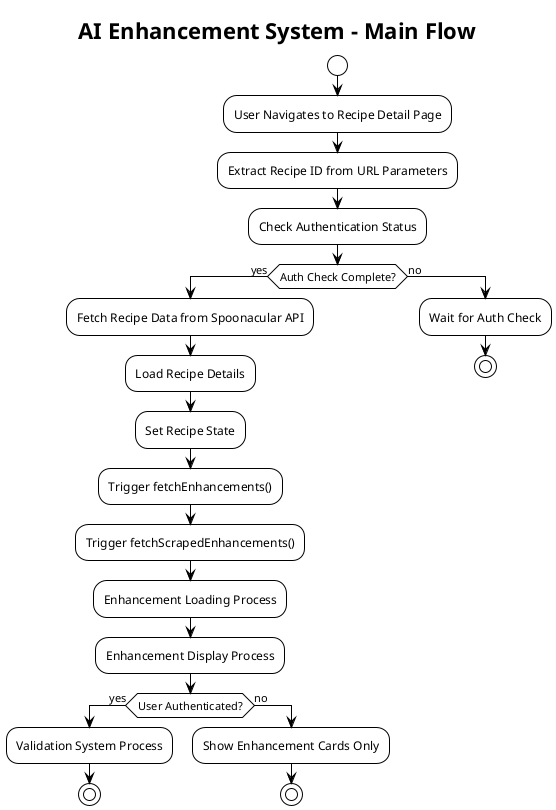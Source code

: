@startuml AI_Enhancement_System_Main
!theme plain
title AI Enhancement System - Main Flow

start

:User Navigates to Recipe Detail Page;
:Extract Recipe ID from URL Parameters;
:Check Authentication Status;

if (Auth Check Complete?) then (yes)
    :Fetch Recipe Data from Spoonacular API;

    :Load Recipe Details;
    :Set Recipe State;
    :Trigger fetchEnhancements();
    :Trigger fetchScrapedEnhancements();

    :Enhancement Loading Process;

    :Enhancement Display Process;

    if (User Authenticated?) then (yes)
        :Validation System Process;
        stop
    else (no)
        :Show Enhancement Cards Only;
        stop
    endif

else (no)
    :Wait for Auth Check;
    stop
endif

@enduml
